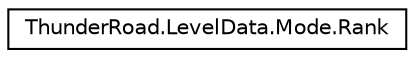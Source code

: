 digraph "Graphical Class Hierarchy"
{
 // LATEX_PDF_SIZE
  edge [fontname="Helvetica",fontsize="10",labelfontname="Helvetica",labelfontsize="10"];
  node [fontname="Helvetica",fontsize="10",shape=record];
  rankdir="LR";
  Node0 [label="ThunderRoad.LevelData.Mode.Rank",height=0.2,width=0.4,color="black", fillcolor="white", style="filled",URL="$class_thunder_road_1_1_level_data_1_1_mode_1_1_rank.html",tooltip="Class Rank."];
}
